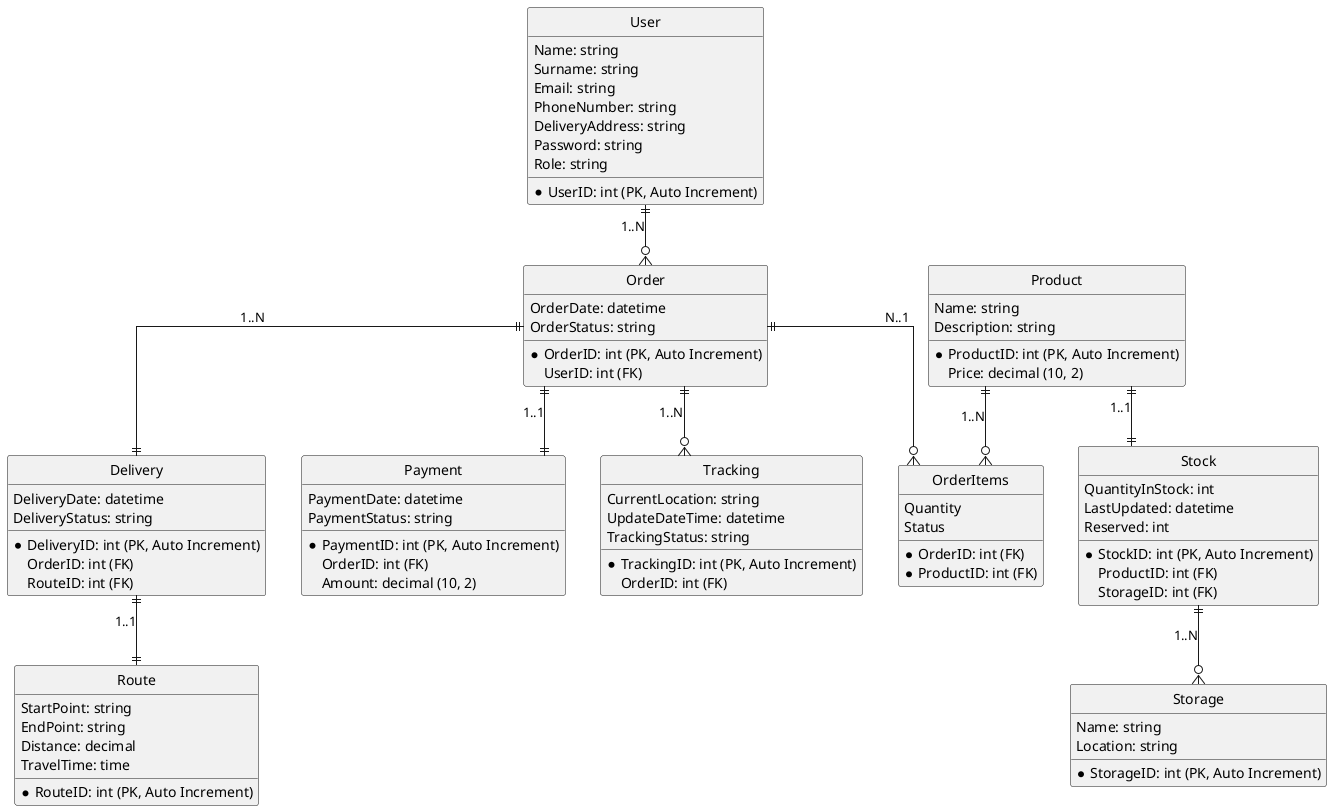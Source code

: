 @startuml
' Настройка отображения
hide circle
skinparam linetype ortho

' Сущности
entity User {
  *UserID: int (PK, Auto Increment)
  Name: string
  Surname: string
  Email: string
  PhoneNumber: string
  DeliveryAddress: string
  Password: string
  Role: string
} 

entity Order {
  *OrderID: int (PK, Auto Increment)
  UserID: int (FK)
  OrderDate: datetime
  OrderStatus: string
}

entity Product {
  *ProductID: int (PK, Auto Increment)
  Name: string
  Description: string
  Price: decimal (10, 2)
}

entity Delivery {
  *DeliveryID: int (PK, Auto Increment)
  OrderID: int (FK)
  RouteID: int (FK)
  DeliveryDate: datetime
  DeliveryStatus: string
}

entity Route {
  *RouteID: int (PK, Auto Increment)
  StartPoint: string
  EndPoint: string
  Distance: decimal
  TravelTime: time
}

entity Storage {
  *StorageID: int (PK, Auto Increment)
  Name: string
  Location: string
}

entity Payment {
  *PaymentID: int (PK, Auto Increment)
  OrderID: int (FK)
  Amount: decimal (10, 2)
  PaymentDate: datetime
  PaymentStatus: string
}

entity Tracking {
  *TrackingID: int (PK, Auto Increment)
  OrderID: int (FK)
  CurrentLocation: string
  UpdateDateTime: datetime
  TrackingStatus: string
}

entity Stock {
  *StockID: int (PK, Auto Increment)
  ProductID: int (FK)
  StorageID: int (FK)
  QuantityInStock: int
  LastUpdated: datetime
  Reserved: int
}

' Связи
User ||--o{ Order : "1..N"

Order ||--|| Delivery : "1..N"
Delivery ||--|| Route : "1..1"
Product ||--|| Stock : "1..1"
Stock ||--o{ Storage : "1..N"
Order ||--|| Payment : "1..1"
Order ||--o{ Tracking : "1..N"

' Промежуточная таблица для связи M:N между Order и Product
entity OrderItems {
  *OrderID: int (FK)
  *ProductID: int (FK)
  Quantity
  Status
}

Order ||--o{ OrderItems : "N..1"
Product ||--o{ OrderItems : "1..N"

@enduml
